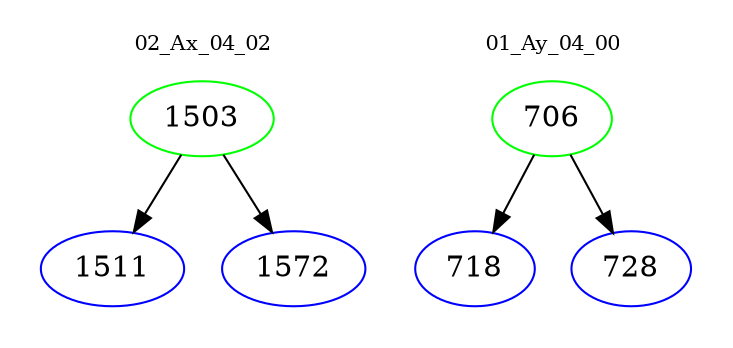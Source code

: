 digraph{
subgraph cluster_0 {
color = white
label = "02_Ax_04_02";
fontsize=10;
T0_1503 [label="1503", color="green"]
T0_1503 -> T0_1511 [color="black"]
T0_1511 [label="1511", color="blue"]
T0_1503 -> T0_1572 [color="black"]
T0_1572 [label="1572", color="blue"]
}
subgraph cluster_1 {
color = white
label = "01_Ay_04_00";
fontsize=10;
T1_706 [label="706", color="green"]
T1_706 -> T1_718 [color="black"]
T1_718 [label="718", color="blue"]
T1_706 -> T1_728 [color="black"]
T1_728 [label="728", color="blue"]
}
}
